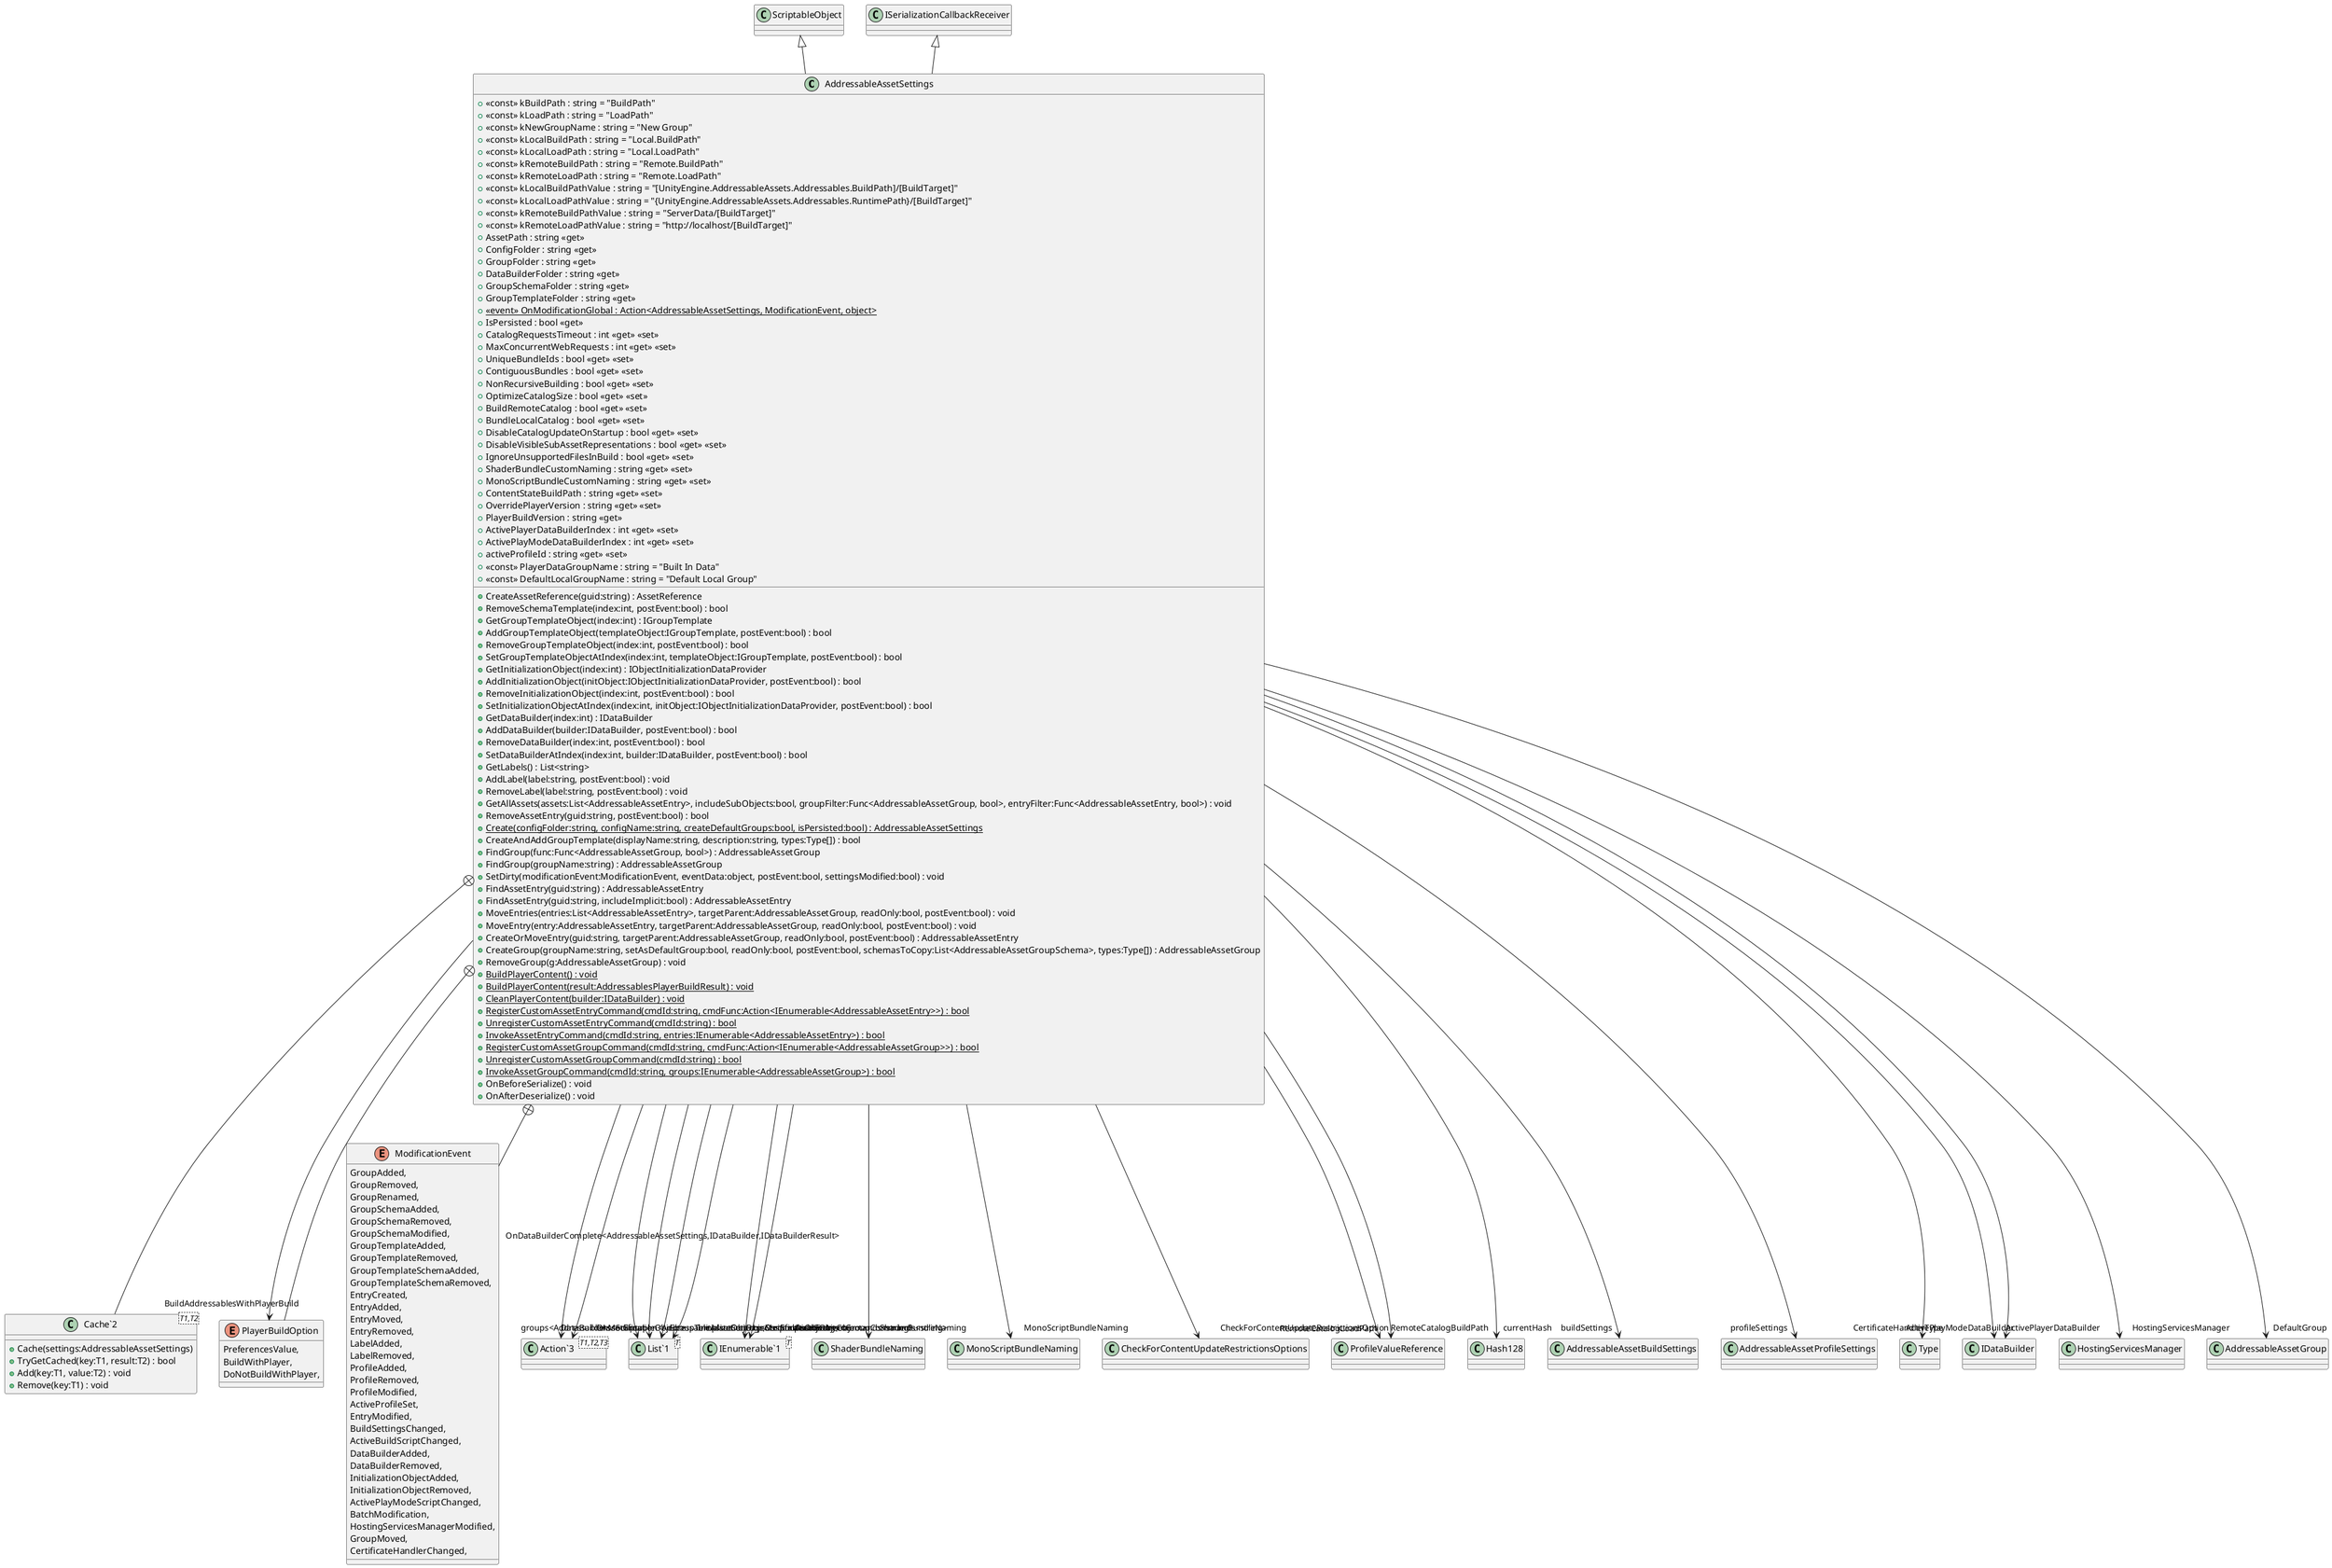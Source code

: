 @startuml
class AddressableAssetSettings {
    + <<const>> kBuildPath : string = "BuildPath"
    + <<const>> kLoadPath : string = "LoadPath"
    + <<const>> kNewGroupName : string = "New Group"
    + <<const>> kLocalBuildPath : string = "Local.BuildPath"
    + <<const>> kLocalLoadPath : string = "Local.LoadPath"
    + <<const>> kRemoteBuildPath : string = "Remote.BuildPath"
    + <<const>> kRemoteLoadPath : string = "Remote.LoadPath"
    + <<const>> kLocalBuildPathValue : string = "[UnityEngine.AddressableAssets.Addressables.BuildPath]/[BuildTarget]"
    + <<const>> kLocalLoadPathValue : string = "{UnityEngine.AddressableAssets.Addressables.RuntimePath&#125;/[BuildTarget]"
    + <<const>> kRemoteBuildPathValue : string = "ServerData/[BuildTarget]"
    + <<const>> kRemoteLoadPathValue : string = "http://localhost/[BuildTarget]"
    + AssetPath : string <<get>>
    + ConfigFolder : string <<get>>
    + GroupFolder : string <<get>>
    + DataBuilderFolder : string <<get>>
    + GroupSchemaFolder : string <<get>>
    + GroupTemplateFolder : string <<get>>
    + {static}  <<event>> OnModificationGlobal : Action<AddressableAssetSettings, ModificationEvent, object> 
    + IsPersisted : bool <<get>>
    + CatalogRequestsTimeout : int <<get>> <<set>>
    + MaxConcurrentWebRequests : int <<get>> <<set>>
    + UniqueBundleIds : bool <<get>> <<set>>
    + ContiguousBundles : bool <<get>> <<set>>
    + NonRecursiveBuilding : bool <<get>> <<set>>
    + OptimizeCatalogSize : bool <<get>> <<set>>
    + BuildRemoteCatalog : bool <<get>> <<set>>
    + BundleLocalCatalog : bool <<get>> <<set>>
    + DisableCatalogUpdateOnStartup : bool <<get>> <<set>>
    + DisableVisibleSubAssetRepresentations : bool <<get>> <<set>>
    + IgnoreUnsupportedFilesInBuild : bool <<get>> <<set>>
    + ShaderBundleCustomNaming : string <<get>> <<set>>
    + MonoScriptBundleCustomNaming : string <<get>> <<set>>
    + ContentStateBuildPath : string <<get>> <<set>>
    + CreateAssetReference(guid:string) : AssetReference
    + OverridePlayerVersion : string <<get>> <<set>>
    + PlayerBuildVersion : string <<get>>
    + RemoveSchemaTemplate(index:int, postEvent:bool) : bool
    + GetGroupTemplateObject(index:int) : IGroupTemplate
    + AddGroupTemplateObject(templateObject:IGroupTemplate, postEvent:bool) : bool
    + RemoveGroupTemplateObject(index:int, postEvent:bool) : bool
    + SetGroupTemplateObjectAtIndex(index:int, templateObject:IGroupTemplate, postEvent:bool) : bool
    + GetInitializationObject(index:int) : IObjectInitializationDataProvider
    + AddInitializationObject(initObject:IObjectInitializationDataProvider, postEvent:bool) : bool
    + RemoveInitializationObject(index:int, postEvent:bool) : bool
    + SetInitializationObjectAtIndex(index:int, initObject:IObjectInitializationDataProvider, postEvent:bool) : bool
    + GetDataBuilder(index:int) : IDataBuilder
    + AddDataBuilder(builder:IDataBuilder, postEvent:bool) : bool
    + RemoveDataBuilder(index:int, postEvent:bool) : bool
    + SetDataBuilderAtIndex(index:int, builder:IDataBuilder, postEvent:bool) : bool
    + ActivePlayerDataBuilderIndex : int <<get>> <<set>>
    + ActivePlayModeDataBuilderIndex : int <<get>> <<set>>
    + GetLabels() : List<string>
    + AddLabel(label:string, postEvent:bool) : void
    + RemoveLabel(label:string, postEvent:bool) : void
    + activeProfileId : string <<get>> <<set>>
    + GetAllAssets(assets:List<AddressableAssetEntry>, includeSubObjects:bool, groupFilter:Func<AddressableAssetGroup, bool>, entryFilter:Func<AddressableAssetEntry, bool>) : void
    + RemoveAssetEntry(guid:string, postEvent:bool) : bool
    + <<const>> PlayerDataGroupName : string = "Built In Data"
    + <<const>> DefaultLocalGroupName : string = "Default Local Group"
    + {static} Create(configFolder:string, configName:string, createDefaultGroups:bool, isPersisted:bool) : AddressableAssetSettings
    + CreateAndAddGroupTemplate(displayName:string, description:string, types:Type[]) : bool
    + FindGroup(func:Func<AddressableAssetGroup, bool>) : AddressableAssetGroup
    + FindGroup(groupName:string) : AddressableAssetGroup
    + SetDirty(modificationEvent:ModificationEvent, eventData:object, postEvent:bool, settingsModified:bool) : void
    + FindAssetEntry(guid:string) : AddressableAssetEntry
    + FindAssetEntry(guid:string, includeImplicit:bool) : AddressableAssetEntry
    + MoveEntries(entries:List<AddressableAssetEntry>, targetParent:AddressableAssetGroup, readOnly:bool, postEvent:bool) : void
    + MoveEntry(entry:AddressableAssetEntry, targetParent:AddressableAssetGroup, readOnly:bool, postEvent:bool) : void
    + CreateOrMoveEntry(guid:string, targetParent:AddressableAssetGroup, readOnly:bool, postEvent:bool) : AddressableAssetEntry
    + CreateGroup(groupName:string, setAsDefaultGroup:bool, readOnly:bool, postEvent:bool, schemasToCopy:List<AddressableAssetGroupSchema>, types:Type[]) : AddressableAssetGroup
    + RemoveGroup(g:AddressableAssetGroup) : void
    + {static} BuildPlayerContent() : void
    + {static} BuildPlayerContent(result:AddressablesPlayerBuildResult) : void
    + {static} CleanPlayerContent(builder:IDataBuilder) : void
    + {static} RegisterCustomAssetEntryCommand(cmdId:string, cmdFunc:Action<IEnumerable<AddressableAssetEntry>>) : bool
    + {static} UnregisterCustomAssetEntryCommand(cmdId:string) : bool
    + {static} InvokeAssetEntryCommand(cmdId:string, entries:IEnumerable<AddressableAssetEntry>) : bool
    + {static} RegisterCustomAssetGroupCommand(cmdId:string, cmdFunc:Action<IEnumerable<AddressableAssetGroup>>) : bool
    + {static} UnregisterCustomAssetGroupCommand(cmdId:string) : bool
    + {static} InvokeAssetGroupCommand(cmdId:string, groups:IEnumerable<AddressableAssetGroup>) : bool
    + OnBeforeSerialize() : void
    + OnAfterDeserialize() : void
}
class "Cache`2"<T1,T2> {
    + Cache(settings:AddressableAssetSettings)
    + TryGetCached(key:T1, result:T2) : bool
    + Add(key:T1, value:T2) : void
    + Remove(key:T1) : void
}
enum PlayerBuildOption {
    PreferencesValue,
    BuildWithPlayer,
    DoNotBuildWithPlayer,
}
enum ModificationEvent {
    GroupAdded,
    GroupRemoved,
    GroupRenamed,
    GroupSchemaAdded,
    GroupSchemaRemoved,
    GroupSchemaModified,
    GroupTemplateAdded,
    GroupTemplateRemoved,
    GroupTemplateSchemaAdded,
    GroupTemplateSchemaRemoved,
    EntryCreated,
    EntryAdded,
    EntryMoved,
    EntryRemoved,
    LabelAdded,
    LabelRemoved,
    ProfileAdded,
    ProfileRemoved,
    ProfileModified,
    ActiveProfileSet,
    EntryModified,
    BuildSettingsChanged,
    ActiveBuildScriptChanged,
    DataBuilderAdded,
    DataBuilderRemoved,
    InitializationObjectAdded,
    InitializationObjectRemoved,
    ActivePlayModeScriptChanged,
    BatchModification,
    HostingServicesManagerModified,
    GroupMoved,
    CertificateHandlerChanged,
}
class "Action`3"<T1,T2,T3> {
}
class "List`1"<T> {
}
class "IEnumerable`1"<T> {
}
ScriptableObject <|-- AddressableAssetSettings
ISerializationCallbackReceiver <|-- AddressableAssetSettings
AddressableAssetSettings --> "OnModification<AddressableAssetSettings,ModificationEvent,object>" "Action`3"
AddressableAssetSettings --> "OnDataBuilderComplete<AddressableAssetSettings,IDataBuilder,IDataBuilderResult>" "Action`3"
AddressableAssetSettings --> "ShaderBundleNaming" ShaderBundleNaming
AddressableAssetSettings --> "MonoScriptBundleNaming" MonoScriptBundleNaming
AddressableAssetSettings --> "CheckForContentUpdateRestrictionsOption" CheckForContentUpdateRestrictionsOptions
AddressableAssetSettings --> "RemoteCatalogBuildPath" ProfileValueReference
AddressableAssetSettings --> "RemoteCatalogLoadPath" ProfileValueReference
AddressableAssetSettings --> "BuildAddressablesWithPlayerBuild" PlayerBuildOption
AddressableAssetSettings --> "currentHash" Hash128
AddressableAssetSettings --> "groups<AddressableAssetGroup>" "List`1"
AddressableAssetSettings --> "buildSettings" AddressableAssetBuildSettings
AddressableAssetSettings --> "profileSettings" AddressableAssetProfileSettings
AddressableAssetSettings --> "GroupTemplateObjects<ScriptableObject>" "List`1"
AddressableAssetSettings --> "InitializationObjects<ScriptableObject>" "List`1"
AddressableAssetSettings --> "CertificateHandlerType" Type
AddressableAssetSettings --> "DataBuilders<ScriptableObject>" "List`1"
AddressableAssetSettings --> "ActivePlayerDataBuilder" IDataBuilder
AddressableAssetSettings --> "ActivePlayModeDataBuilder" IDataBuilder
AddressableAssetSettings --> "HostingServicesManager" HostingServicesManager
AddressableAssetSettings --> "DefaultGroup" AddressableAssetGroup
AddressableAssetSettings --> "CustomAssetEntryCommands<string>" "IEnumerable`1"
AddressableAssetSettings --> "CustomAssetGroupCommands<string>" "IEnumerable`1"
AddressableAssetSettings +-- "Cache`2"
AddressableAssetSettings +-- PlayerBuildOption
AddressableAssetSettings +-- ModificationEvent
@enduml
